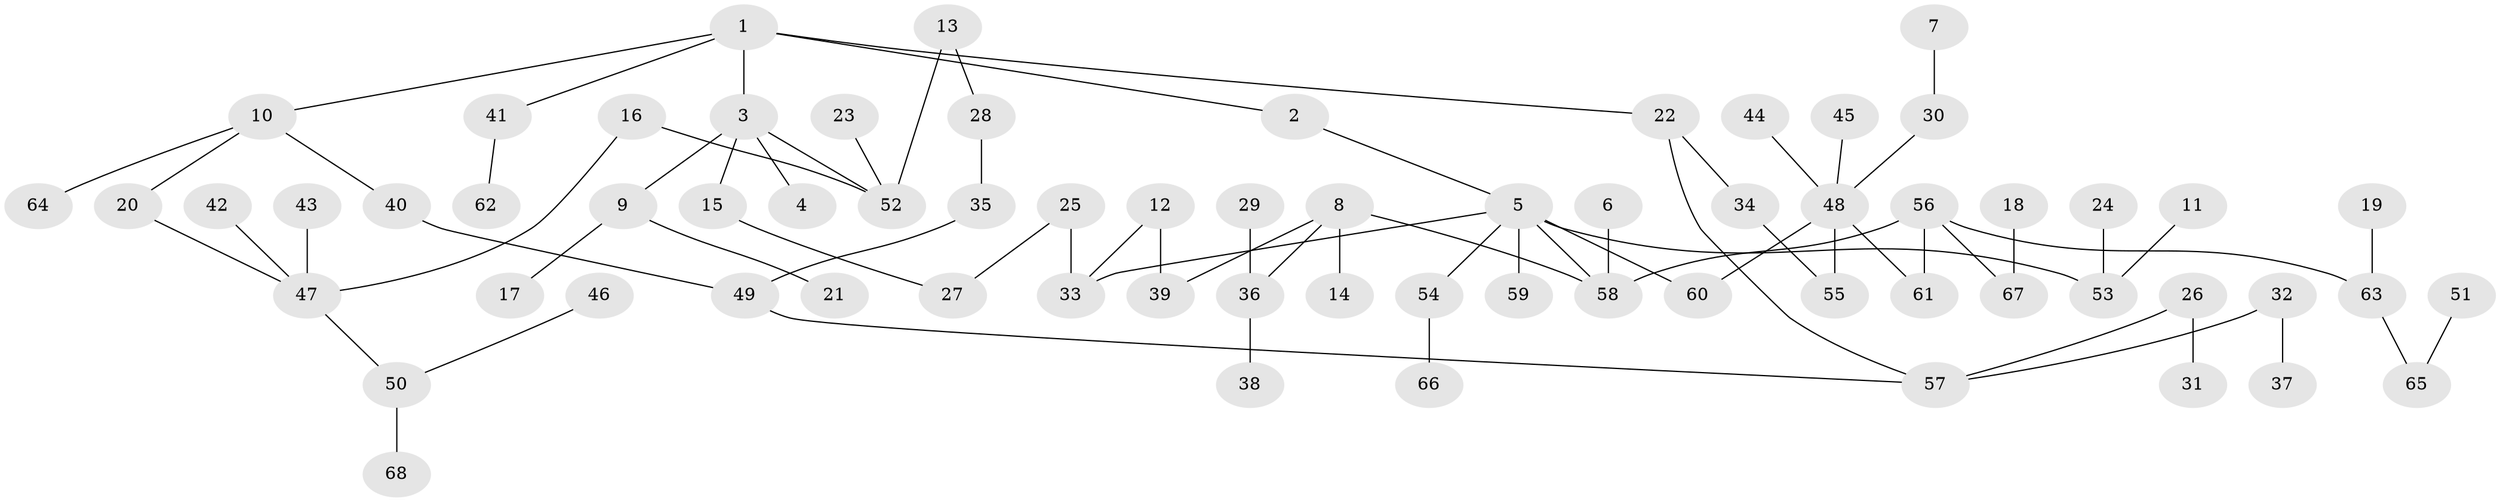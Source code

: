 // original degree distribution, {2: 0.21323529411764705, 6: 0.022058823529411766, 5: 0.03676470588235294, 3: 0.19852941176470587, 1: 0.4632352941176471, 4: 0.058823529411764705, 7: 0.007352941176470588}
// Generated by graph-tools (version 1.1) at 2025/25/03/09/25 03:25:30]
// undirected, 68 vertices, 74 edges
graph export_dot {
graph [start="1"]
  node [color=gray90,style=filled];
  1;
  2;
  3;
  4;
  5;
  6;
  7;
  8;
  9;
  10;
  11;
  12;
  13;
  14;
  15;
  16;
  17;
  18;
  19;
  20;
  21;
  22;
  23;
  24;
  25;
  26;
  27;
  28;
  29;
  30;
  31;
  32;
  33;
  34;
  35;
  36;
  37;
  38;
  39;
  40;
  41;
  42;
  43;
  44;
  45;
  46;
  47;
  48;
  49;
  50;
  51;
  52;
  53;
  54;
  55;
  56;
  57;
  58;
  59;
  60;
  61;
  62;
  63;
  64;
  65;
  66;
  67;
  68;
  1 -- 2 [weight=1.0];
  1 -- 3 [weight=1.0];
  1 -- 10 [weight=1.0];
  1 -- 22 [weight=1.0];
  1 -- 41 [weight=1.0];
  2 -- 5 [weight=1.0];
  3 -- 4 [weight=1.0];
  3 -- 9 [weight=1.0];
  3 -- 15 [weight=1.0];
  3 -- 52 [weight=1.0];
  5 -- 33 [weight=1.0];
  5 -- 53 [weight=1.0];
  5 -- 54 [weight=1.0];
  5 -- 58 [weight=1.0];
  5 -- 59 [weight=1.0];
  5 -- 60 [weight=1.0];
  6 -- 58 [weight=1.0];
  7 -- 30 [weight=1.0];
  8 -- 14 [weight=1.0];
  8 -- 36 [weight=1.0];
  8 -- 39 [weight=1.0];
  8 -- 58 [weight=1.0];
  9 -- 17 [weight=1.0];
  9 -- 21 [weight=1.0];
  10 -- 20 [weight=1.0];
  10 -- 40 [weight=1.0];
  10 -- 64 [weight=1.0];
  11 -- 53 [weight=1.0];
  12 -- 33 [weight=1.0];
  12 -- 39 [weight=1.0];
  13 -- 28 [weight=1.0];
  13 -- 52 [weight=1.0];
  15 -- 27 [weight=1.0];
  16 -- 47 [weight=1.0];
  16 -- 52 [weight=1.0];
  18 -- 67 [weight=1.0];
  19 -- 63 [weight=1.0];
  20 -- 47 [weight=1.0];
  22 -- 34 [weight=1.0];
  22 -- 57 [weight=1.0];
  23 -- 52 [weight=1.0];
  24 -- 53 [weight=1.0];
  25 -- 27 [weight=1.0];
  25 -- 33 [weight=1.0];
  26 -- 31 [weight=1.0];
  26 -- 57 [weight=1.0];
  28 -- 35 [weight=1.0];
  29 -- 36 [weight=1.0];
  30 -- 48 [weight=1.0];
  32 -- 37 [weight=1.0];
  32 -- 57 [weight=1.0];
  34 -- 55 [weight=1.0];
  35 -- 49 [weight=1.0];
  36 -- 38 [weight=1.0];
  40 -- 49 [weight=1.0];
  41 -- 62 [weight=1.0];
  42 -- 47 [weight=1.0];
  43 -- 47 [weight=1.0];
  44 -- 48 [weight=1.0];
  45 -- 48 [weight=1.0];
  46 -- 50 [weight=1.0];
  47 -- 50 [weight=1.0];
  48 -- 55 [weight=1.0];
  48 -- 60 [weight=1.0];
  48 -- 61 [weight=1.0];
  49 -- 57 [weight=1.0];
  50 -- 68 [weight=1.0];
  51 -- 65 [weight=1.0];
  54 -- 66 [weight=1.0];
  56 -- 58 [weight=1.0];
  56 -- 61 [weight=1.0];
  56 -- 63 [weight=1.0];
  56 -- 67 [weight=1.0];
  63 -- 65 [weight=1.0];
}
